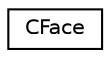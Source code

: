 digraph "Graphical Class Hierarchy"
{
  edge [fontname="Helvetica",fontsize="10",labelfontname="Helvetica",labelfontsize="10"];
  node [fontname="Helvetica",fontsize="10",shape=record];
  rankdir="LR";
  Node0 [label="CFace",height=0.2,width=0.4,color="black", fillcolor="white", style="filled",URL="$struct_c_face.html"];
}
